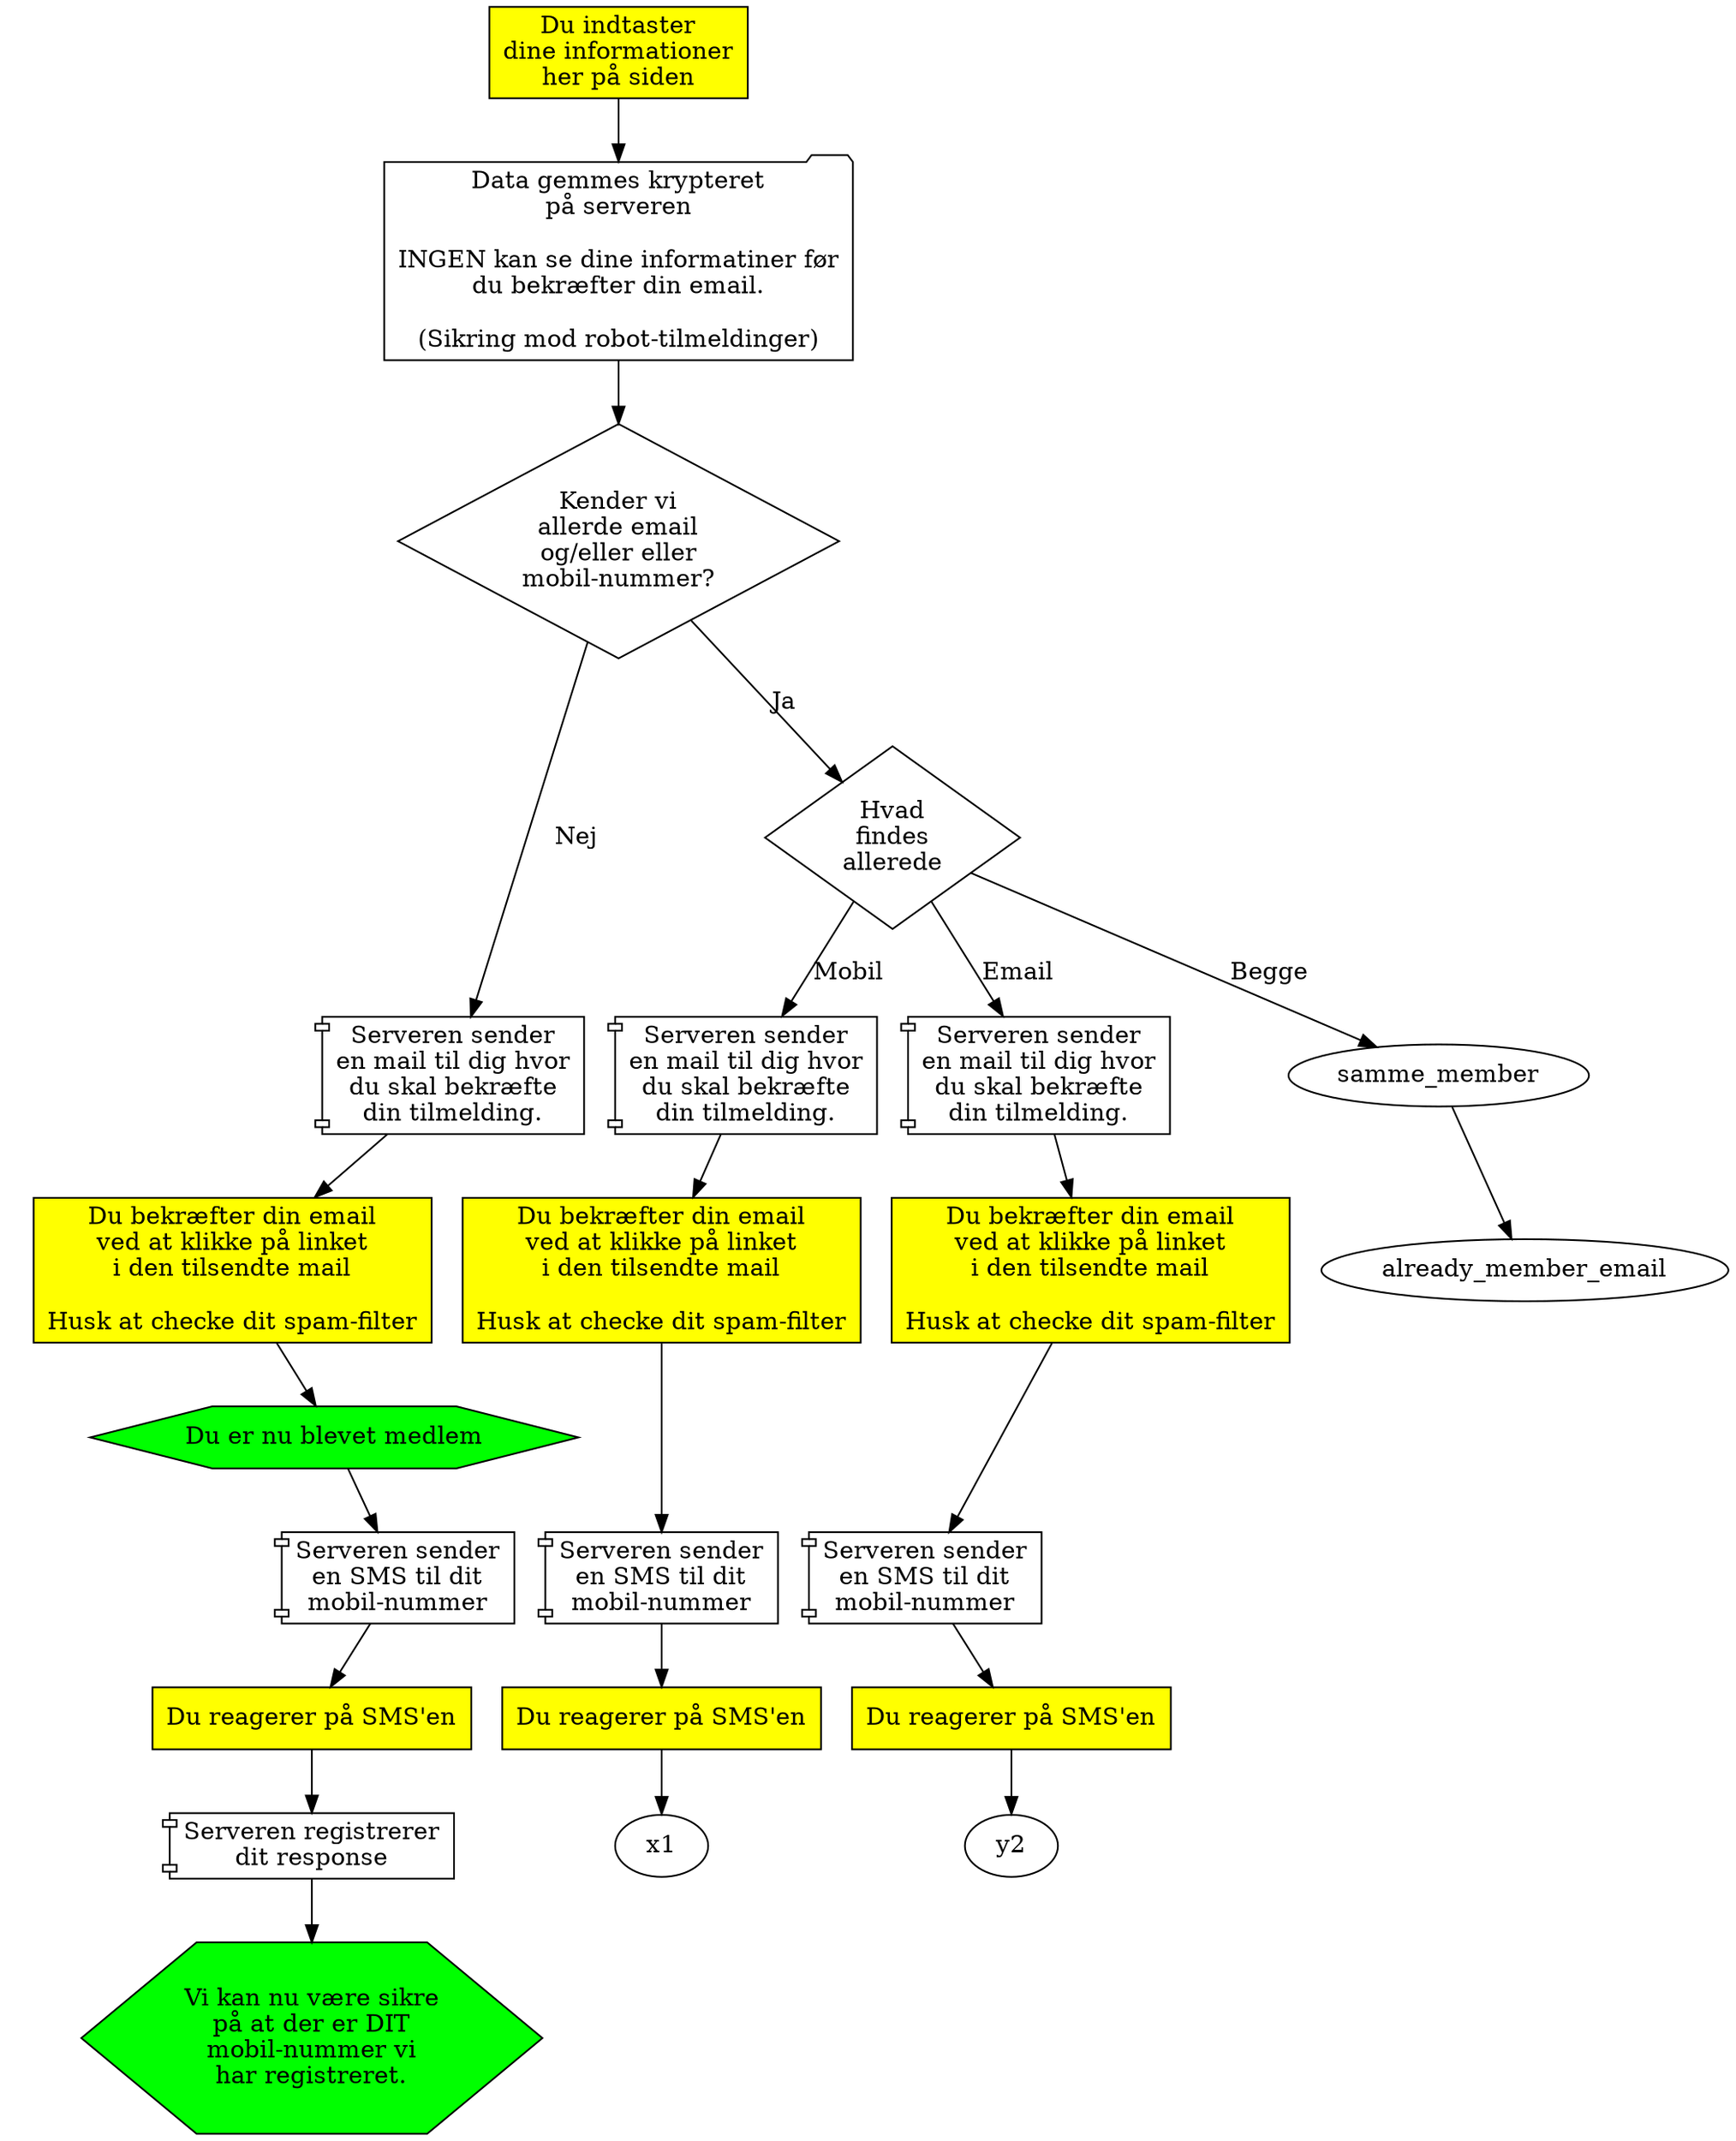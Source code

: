 digraph indmeldelse {
  { # Dine handlinger
    node [ shape=box style=filled fillcolor=yellow ];
    indtast                [label="Du indtaster\ndine informationer\nher på siden"];
    subgraph cluster_server_sender_email {
      style=invis;
      node                 [label="Du bekræfter din email\nved at klikke på linket\ni den tilsendte mail\n\nHusk at checke dit spam-filter"];
      confirm_email_nyt_medlem;
      confirm_email_add_email;
      confirm_email_add_mobil;
    }
    subgraph cluster_server_sender_sms {
      style=invis;
      node                 [label="Du reagerer på SMS'en"];
      confirm_sms_nyt_medlem;
      confirm_sms_add_email;
      confirm_sms_add_mobil;
    }
  }
  send_tilmelding        [shape=folder label="Data gemmes krypteret\npå serveren\n\nINGEN kan se dine informatiner før\ndu bekræfter din email.\n\n(Sikring mod robot-tilmeldinger)"];
  { # Server-aktiviteter
    node [shape=component];
    subgraph cluster_server_sender_email {
      style=invis;
      node                 [label="Serveren sender\nen mail til dig hvor\ndu skal bekræfte\ndin tilmelding."];
      server_sender_emai_nyt_medlem;
      server_sender_email_add_email;
      server_sender_email_add_mobil;
    }
    subgraph cluster_server_sender_sms {
      style=invis;
      node                 [label="Serveren sender\nen SMS til dit\nmobil-nummer"];
      server_sender_sms_nyt_medlem;
      server_sender_sms_add_email;
      server_sender_sms_add_mobil;
    }
    sms_confirmed          [label="Serveren registrerer\ndit response"];
  }
  { # Results
    node [shape=hexagon   style=filled fillcolor=green ];
    du_biver_medlem        [label="Du er nu blevet medlem"];
    mobile_ok              [label="Vi kan nu være sikre\npå at der er DIT\nmobil-nummer vi\nhar registreret."]; 
  }
  { # Valg
    node [shape=diamond];
    findes_allerede        [label="Kender vi\nallerde email\nog/eller eller\nmobil-nummer?"];
    hvad_findes_allerede   [label="Hvad\nfindes\nallerede"];
  }

  indtast -> send_tilmelding -> findes_allerede;
                                findes_allerede ->                              server_sender_emai_nyt_medlem [label="Nej"];
                                                                                server_sender_emai_nyt_medlem -> confirm_email_nyt_medlem -> du_biver_medlem ->
                                                                                server_sender_sms_nyt_medlem  -> confirm_sms_nyt_medlem   -> sms_confirmed -> mobile_ok;
                                findes_allerede -> hvad_findes_allerede                                       [label="Ja"];
                                                   hvad_findes_allerede-> samme_member                        [label="Begge"];
                                                                          samme_member -> already_member_email;
                                                   hvad_findes_allerede -> server_sender_email_add_email      [label="Mobil"];
                                                                                server_sender_email_add_email -> confirm_email_add_email  ->
                                                                                server_sender_sms_add_email   -> confirm_sms_add_email    -> x1;
                                                   hvad_findes_allerede ->      server_sender_email_add_mobil [label="Email"];
                                                                                server_sender_email_add_mobil -> confirm_email_add_mobil  ->
                                                                                server_sender_sms_add_mobil   -> confirm_sms_add_mobil    -> y2;
}
